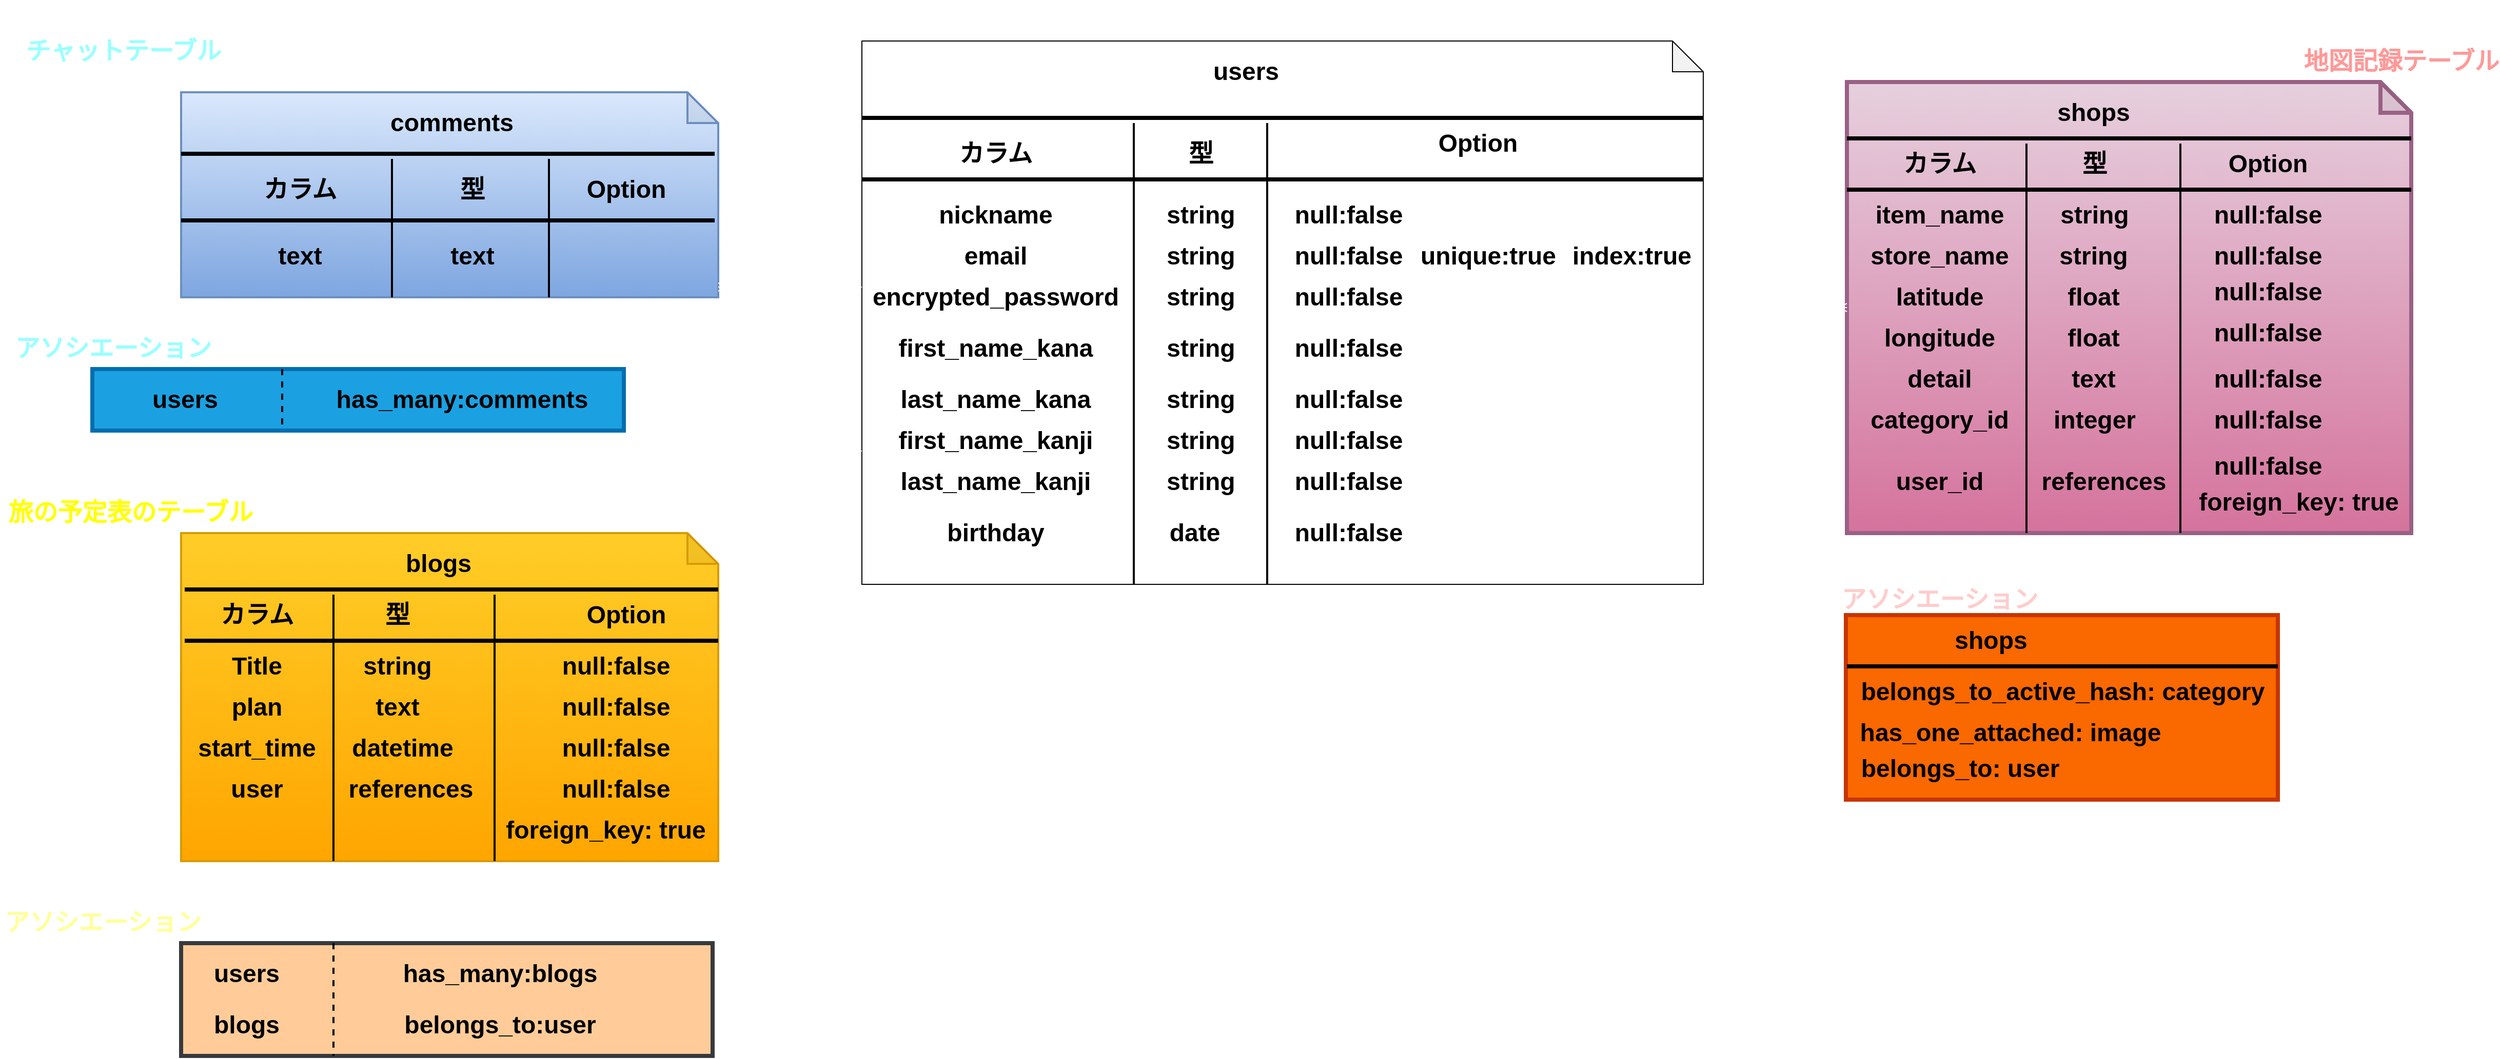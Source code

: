 <mxfile version="13.10.0" type="embed" pages="2">
    <diagram id="EYS00Xl5QKtKcasFcwsI" name="ページ1">
        <mxGraphModel dx="1430" dy="561" grid="1" gridSize="10" guides="1" tooltips="1" connect="1" arrows="1" fold="1" page="1" pageScale="1" pageWidth="827" pageHeight="1169" math="0" shadow="0">
            <root>
                <mxCell id="0"/>
                <mxCell id="1" parent="0"/>
                <mxCell id="252" value="" style="shape=note;whiteSpace=wrap;html=1;backgroundOutline=1;darkOpacity=0.05;strokeWidth=2;fillColor=#dae8fc;strokeColor=#6c8ebf;gradientColor=#7ea6e0;" vertex="1" parent="1">
                    <mxGeometry x="-623.5" y="90" width="523.5" height="200" as="geometry"/>
                </mxCell>
                <mxCell id="251" value="" style="shape=note;whiteSpace=wrap;html=1;backgroundOutline=1;darkOpacity=0.05;strokeWidth=2;fillColor=#ffcd28;strokeColor=#d79b00;gradientColor=#ffa500;" vertex="1" parent="1">
                    <mxGeometry x="-623.5" y="520" width="523.5" height="320" as="geometry"/>
                </mxCell>
                <mxCell id="2" value="" style="shape=note;whiteSpace=wrap;html=1;backgroundOutline=1;darkOpacity=0.05;" parent="1" vertex="1">
                    <mxGeometry x="40" y="40" width="820" height="530" as="geometry"/>
                </mxCell>
                <mxCell id="3" value="" style="line;strokeWidth=4;html=1;perimeter=backbonePerimeter;points=[];outlineConnect=0;" parent="1" vertex="1">
                    <mxGeometry x="40" y="110" width="820" height="10" as="geometry"/>
                </mxCell>
                <mxCell id="4" value="users" style="text;strokeColor=none;fillColor=none;html=1;fontSize=24;fontStyle=1;verticalAlign=middle;align=center;" parent="1" vertex="1">
                    <mxGeometry x="364" y="50" width="100" height="40" as="geometry"/>
                </mxCell>
                <mxCell id="5" value="nickname" style="text;strokeColor=none;fillColor=none;html=1;fontSize=24;fontStyle=1;verticalAlign=middle;align=center;" parent="1" vertex="1">
                    <mxGeometry x="120" y="190" width="100" height="40" as="geometry"/>
                </mxCell>
                <mxCell id="6" value="encrypted_password" style="text;strokeColor=none;fillColor=none;html=1;fontSize=24;fontStyle=1;verticalAlign=middle;align=center;" parent="1" vertex="1">
                    <mxGeometry x="120" y="270" width="100" height="40" as="geometry"/>
                </mxCell>
                <mxCell id="7" value="email" style="text;strokeColor=none;fillColor=none;html=1;fontSize=24;fontStyle=1;verticalAlign=middle;align=center;" parent="1" vertex="1">
                    <mxGeometry x="120" y="230" width="100" height="40" as="geometry"/>
                </mxCell>
                <mxCell id="8" value="first_name_kanji" style="text;strokeColor=none;fillColor=none;html=1;fontSize=24;fontStyle=1;verticalAlign=middle;align=center;" parent="1" vertex="1">
                    <mxGeometry x="120" y="410" width="100" height="40" as="geometry"/>
                </mxCell>
                <mxCell id="9" value="last_name_kanji" style="text;html=1;fontSize=24;fontStyle=1;verticalAlign=middle;align=center;" parent="1" vertex="1">
                    <mxGeometry x="120" y="450" width="100" height="40" as="geometry"/>
                </mxCell>
                <mxCell id="10" value="first_name_kana" style="text;strokeColor=none;fillColor=none;html=1;fontSize=24;fontStyle=1;verticalAlign=middle;align=center;" parent="1" vertex="1">
                    <mxGeometry x="120" y="320" width="100" height="40" as="geometry"/>
                </mxCell>
                <mxCell id="11" value="last_name_kana" style="text;strokeColor=none;fillColor=none;html=1;fontSize=24;fontStyle=1;verticalAlign=middle;align=center;" parent="1" vertex="1">
                    <mxGeometry x="120" y="370" width="100" height="40" as="geometry"/>
                </mxCell>
                <mxCell id="12" value="birthday" style="text;strokeColor=none;fillColor=none;html=1;fontSize=24;fontStyle=1;verticalAlign=middle;align=center;" parent="1" vertex="1">
                    <mxGeometry x="120" y="500" width="100" height="40" as="geometry"/>
                </mxCell>
                <mxCell id="13" value="" style="line;strokeWidth=2;direction=south;html=1;" parent="1" vertex="1">
                    <mxGeometry x="300" y="120" width="10" height="450" as="geometry"/>
                </mxCell>
                <mxCell id="14" value="" style="line;strokeWidth=4;html=1;perimeter=backbonePerimeter;points=[];outlineConnect=0;" parent="1" vertex="1">
                    <mxGeometry x="40" y="170" width="820" height="10" as="geometry"/>
                </mxCell>
                <mxCell id="15" value="カラム" style="text;strokeColor=none;fillColor=none;html=1;fontSize=24;fontStyle=1;verticalAlign=middle;align=center;" parent="1" vertex="1">
                    <mxGeometry x="120" y="130" width="100" height="40" as="geometry"/>
                </mxCell>
                <mxCell id="16" value="型" style="text;strokeColor=none;fillColor=none;html=1;fontSize=24;fontStyle=1;verticalAlign=middle;align=center;" parent="1" vertex="1">
                    <mxGeometry x="320" y="130" width="100" height="40" as="geometry"/>
                </mxCell>
                <mxCell id="17" value="string" style="text;strokeColor=none;fillColor=none;html=1;fontSize=24;fontStyle=1;verticalAlign=middle;align=center;" parent="1" vertex="1">
                    <mxGeometry x="320" y="190" width="100" height="40" as="geometry"/>
                </mxCell>
                <mxCell id="18" value="string" style="text;strokeColor=none;fillColor=none;html=1;fontSize=24;fontStyle=1;verticalAlign=middle;align=center;" parent="1" vertex="1">
                    <mxGeometry x="320" y="230" width="100" height="40" as="geometry"/>
                </mxCell>
                <mxCell id="19" value="string" style="text;strokeColor=none;fillColor=none;html=1;fontSize=24;fontStyle=1;verticalAlign=middle;align=center;" parent="1" vertex="1">
                    <mxGeometry x="320" y="270" width="100" height="40" as="geometry"/>
                </mxCell>
                <mxCell id="20" value="string" style="text;strokeColor=none;fillColor=none;html=1;fontSize=24;fontStyle=1;verticalAlign=middle;align=center;" parent="1" vertex="1">
                    <mxGeometry x="320" y="320" width="100" height="40" as="geometry"/>
                </mxCell>
                <mxCell id="21" value="string" style="text;strokeColor=none;fillColor=none;html=1;fontSize=24;fontStyle=1;verticalAlign=middle;align=center;" parent="1" vertex="1">
                    <mxGeometry x="320" y="370" width="100" height="40" as="geometry"/>
                </mxCell>
                <mxCell id="22" value="string" style="text;strokeColor=none;fillColor=none;html=1;fontSize=24;fontStyle=1;verticalAlign=middle;align=center;" parent="1" vertex="1">
                    <mxGeometry x="320" y="410" width="100" height="40" as="geometry"/>
                </mxCell>
                <mxCell id="23" value="string" style="text;strokeColor=none;fillColor=none;html=1;fontSize=24;fontStyle=1;verticalAlign=middle;align=center;" parent="1" vertex="1">
                    <mxGeometry x="320" y="450" width="100" height="40" as="geometry"/>
                </mxCell>
                <mxCell id="24" value="date" style="text;strokeColor=none;fillColor=none;html=1;fontSize=24;fontStyle=1;verticalAlign=middle;align=center;" parent="1" vertex="1">
                    <mxGeometry x="314" y="500" width="100" height="40" as="geometry"/>
                </mxCell>
                <mxCell id="25" value="" style="line;strokeWidth=2;direction=south;html=1;" parent="1" vertex="1">
                    <mxGeometry x="430" y="120" width="10" height="450" as="geometry"/>
                </mxCell>
                <mxCell id="26" value="Option" style="text;strokeColor=none;fillColor=none;html=1;fontSize=24;fontStyle=1;verticalAlign=middle;align=center;" parent="1" vertex="1">
                    <mxGeometry x="590" y="120" width="100" height="40" as="geometry"/>
                </mxCell>
                <mxCell id="27" value="null:false" style="text;strokeColor=none;fillColor=none;html=1;fontSize=24;fontStyle=1;verticalAlign=middle;align=center;" parent="1" vertex="1">
                    <mxGeometry x="464" y="190" width="100" height="40" as="geometry"/>
                </mxCell>
                <mxCell id="28" value="null:false" style="text;strokeColor=none;fillColor=none;html=1;fontSize=24;fontStyle=1;verticalAlign=middle;align=center;" parent="1" vertex="1">
                    <mxGeometry x="464" y="230" width="100" height="40" as="geometry"/>
                </mxCell>
                <mxCell id="29" value="null:false" style="text;strokeColor=none;fillColor=none;html=1;fontSize=24;fontStyle=1;verticalAlign=middle;align=center;" parent="1" vertex="1">
                    <mxGeometry x="464" y="270" width="100" height="40" as="geometry"/>
                </mxCell>
                <mxCell id="30" value="null:false" style="text;strokeColor=none;fillColor=none;html=1;fontSize=24;fontStyle=1;verticalAlign=middle;align=center;" parent="1" vertex="1">
                    <mxGeometry x="464" y="320" width="100" height="40" as="geometry"/>
                </mxCell>
                <mxCell id="31" value="null:false" style="text;strokeColor=none;fillColor=none;html=1;fontSize=24;fontStyle=1;verticalAlign=middle;align=center;" parent="1" vertex="1">
                    <mxGeometry x="464" y="370" width="100" height="40" as="geometry"/>
                </mxCell>
                <mxCell id="32" value="null:false" style="text;strokeColor=none;fillColor=none;html=1;fontSize=24;fontStyle=1;verticalAlign=middle;align=center;" parent="1" vertex="1">
                    <mxGeometry x="464" y="410" width="100" height="40" as="geometry"/>
                </mxCell>
                <mxCell id="33" value="null:false" style="text;strokeColor=none;fillColor=none;html=1;fontSize=24;fontStyle=1;verticalAlign=middle;align=center;" parent="1" vertex="1">
                    <mxGeometry x="464" y="450" width="100" height="40" as="geometry"/>
                </mxCell>
                <mxCell id="34" value="null:false" style="text;strokeColor=none;fillColor=none;html=1;fontSize=24;fontStyle=1;verticalAlign=middle;align=center;" parent="1" vertex="1">
                    <mxGeometry x="464" y="500" width="100" height="40" as="geometry"/>
                </mxCell>
                <mxCell id="35" value="unique:true" style="text;strokeColor=none;fillColor=none;html=1;fontSize=24;fontStyle=1;verticalAlign=middle;align=center;" parent="1" vertex="1">
                    <mxGeometry x="600" y="230" width="100" height="40" as="geometry"/>
                </mxCell>
                <mxCell id="36" value="index:true" style="text;strokeColor=none;fillColor=none;html=1;fontSize=24;fontStyle=1;verticalAlign=middle;align=center;" parent="1" vertex="1">
                    <mxGeometry x="740" y="230" width="100" height="40" as="geometry"/>
                </mxCell>
                <mxCell id="63" value="comments" style="text;strokeColor=none;fillColor=none;html=1;fontSize=24;fontStyle=1;verticalAlign=middle;align=center;" parent="1" vertex="1">
                    <mxGeometry x="-410" y="100" width="100" height="40" as="geometry"/>
                </mxCell>
                <mxCell id="64" value="" style="line;strokeWidth=4;html=1;perimeter=backbonePerimeter;points=[];outlineConnect=0;" parent="1" vertex="1">
                    <mxGeometry x="-623.5" y="145" width="520" height="10" as="geometry"/>
                </mxCell>
                <mxCell id="65" value="" style="line;strokeWidth=4;html=1;perimeter=backbonePerimeter;points=[];outlineConnect=0;" parent="1" vertex="1">
                    <mxGeometry x="-623.5" y="210" width="520" height="10" as="geometry"/>
                </mxCell>
                <mxCell id="66" value="カラム" style="text;strokeColor=none;fillColor=none;html=1;fontSize=24;fontStyle=1;verticalAlign=middle;align=center;" parent="1" vertex="1">
                    <mxGeometry x="-558" y="165" width="100" height="40" as="geometry"/>
                </mxCell>
                <mxCell id="67" value="型" style="text;strokeColor=none;fillColor=none;html=1;fontSize=24;fontStyle=1;verticalAlign=middle;align=center;" parent="1" vertex="1">
                    <mxGeometry x="-390" y="165" width="100" height="40" as="geometry"/>
                </mxCell>
                <mxCell id="68" value="Option" style="text;strokeColor=none;fillColor=none;html=1;fontSize=24;fontStyle=1;verticalAlign=middle;align=center;" parent="1" vertex="1">
                    <mxGeometry x="-240" y="165" width="100" height="40" as="geometry"/>
                </mxCell>
                <mxCell id="69" value="" style="line;strokeWidth=2;direction=south;html=1;" parent="1" vertex="1">
                    <mxGeometry x="-423" y="155" width="10" height="135" as="geometry"/>
                </mxCell>
                <mxCell id="70" value="" style="line;strokeWidth=2;direction=south;html=1;" parent="1" vertex="1">
                    <mxGeometry x="-270" y="155" width="10" height="135" as="geometry"/>
                </mxCell>
                <mxCell id="71" value="text" style="text;strokeColor=none;fillColor=none;html=1;fontSize=24;fontStyle=1;verticalAlign=middle;align=center;" parent="1" vertex="1">
                    <mxGeometry x="-558" y="230" width="100" height="40" as="geometry"/>
                </mxCell>
                <mxCell id="72" value="text" style="text;strokeColor=none;fillColor=none;html=1;fontSize=24;fontStyle=1;verticalAlign=middle;align=center;" parent="1" vertex="1">
                    <mxGeometry x="-390" y="230" width="100" height="40" as="geometry"/>
                </mxCell>
                <mxCell id="81" value="チャットテーブル" style="text;html=1;fontSize=24;fontStyle=1;verticalAlign=middle;align=center;fontColor=#99FFFF;" parent="1" vertex="1">
                    <mxGeometry x="-800" width="240" height="100" as="geometry"/>
                </mxCell>
                <mxCell id="82" value="アソシエーション" style="text;strokeColor=none;fillColor=none;html=1;fontSize=24;fontStyle=1;verticalAlign=middle;align=center;fontColor=#99FFFF;" parent="1" vertex="1">
                    <mxGeometry x="-740" y="320" width="100" height="40" as="geometry"/>
                </mxCell>
                <mxCell id="83" value="" style="rounded=0;whiteSpace=wrap;html=1;strokeWidth=4;fillColor=#1ba1e2;strokeColor=#006EAF;fontColor=#ffffff;" parent="1" vertex="1">
                    <mxGeometry x="-710" y="360" width="518" height="60" as="geometry"/>
                </mxCell>
                <mxCell id="84" value="users" style="text;strokeColor=none;fillColor=none;html=1;fontSize=24;fontStyle=1;verticalAlign=middle;align=center;" parent="1" vertex="1">
                    <mxGeometry x="-670" y="370" width="100" height="40" as="geometry"/>
                </mxCell>
                <mxCell id="88" value="has_many:comments" style="text;strokeColor=none;fillColor=none;html=1;fontSize=24;fontStyle=1;verticalAlign=middle;align=center;" parent="1" vertex="1">
                    <mxGeometry x="-400" y="370" width="100" height="40" as="geometry"/>
                </mxCell>
                <mxCell id="156" value="" style="shape=note;whiteSpace=wrap;html=1;backgroundOutline=1;darkOpacity=0.05;strokeWidth=4;gradientColor=#d5739d;fillColor=#e6d0de;strokeColor=#996185;" parent="1" vertex="1">
                    <mxGeometry x="1000" y="80" width="550" height="440" as="geometry"/>
                </mxCell>
                <mxCell id="157" value="shops" style="text;strokeColor=none;fillColor=none;html=1;fontSize=24;fontStyle=1;verticalAlign=middle;align=center;" parent="1" vertex="1">
                    <mxGeometry x="1190" y="90" width="100" height="40" as="geometry"/>
                </mxCell>
                <mxCell id="158" value="" style="line;strokeWidth=4;html=1;perimeter=backbonePerimeter;points=[];outlineConnect=0;gradientColor=none;fontColor=#FFFFFF;" parent="1" vertex="1">
                    <mxGeometry x="1000" y="130" width="550" height="10" as="geometry"/>
                </mxCell>
                <mxCell id="159" value="" style="line;strokeWidth=4;html=1;perimeter=backbonePerimeter;points=[];outlineConnect=0;gradientColor=none;fontColor=#FFFFFF;" parent="1" vertex="1">
                    <mxGeometry x="1000" y="180" width="550" height="10" as="geometry"/>
                </mxCell>
                <mxCell id="160" value="カラム" style="text;strokeColor=none;fillColor=none;html=1;fontSize=24;fontStyle=1;verticalAlign=middle;align=center;" parent="1" vertex="1">
                    <mxGeometry x="1040" y="140" width="100" height="40" as="geometry"/>
                </mxCell>
                <mxCell id="161" value="型" style="text;strokeColor=none;fillColor=none;html=1;fontSize=24;fontStyle=1;verticalAlign=middle;align=center;" parent="1" vertex="1">
                    <mxGeometry x="1191" y="140" width="100" height="40" as="geometry"/>
                </mxCell>
                <mxCell id="162" value="Option" style="text;strokeColor=none;fillColor=none;html=1;fontSize=24;fontStyle=1;verticalAlign=middle;align=center;" parent="1" vertex="1">
                    <mxGeometry x="1360" y="140" width="100" height="40" as="geometry"/>
                </mxCell>
                <mxCell id="163" value="store_name" style="text;strokeColor=none;fillColor=none;html=1;fontSize=24;fontStyle=1;verticalAlign=middle;align=center;" parent="1" vertex="1">
                    <mxGeometry x="1040" y="230" width="100" height="40" as="geometry"/>
                </mxCell>
                <mxCell id="164" value="item_name" style="text;strokeColor=none;fillColor=none;html=1;fontSize=24;fontStyle=1;verticalAlign=middle;align=center;" parent="1" vertex="1">
                    <mxGeometry x="1040" y="190" width="100" height="40" as="geometry"/>
                </mxCell>
                <mxCell id="166" value="category_id" style="text;strokeColor=none;fillColor=none;html=1;fontSize=24;fontStyle=1;verticalAlign=middle;align=center;" parent="1" vertex="1">
                    <mxGeometry x="1040" y="390" width="100" height="40" as="geometry"/>
                </mxCell>
                <mxCell id="167" value="" style="line;strokeWidth=2;direction=south;html=1;gradientColor=none;fontColor=#FFFFFF;" parent="1" vertex="1">
                    <mxGeometry x="1170" y="140" width="10" height="380" as="geometry"/>
                </mxCell>
                <mxCell id="168" value="string" style="text;strokeColor=none;fillColor=none;html=1;fontSize=24;fontStyle=1;verticalAlign=middle;align=center;" parent="1" vertex="1">
                    <mxGeometry x="1191" y="190" width="100" height="40" as="geometry"/>
                </mxCell>
                <mxCell id="169" value="integer" style="text;strokeColor=none;fillColor=none;html=1;fontSize=24;fontStyle=1;verticalAlign=middle;align=center;" parent="1" vertex="1">
                    <mxGeometry x="1191" y="390" width="100" height="40" as="geometry"/>
                </mxCell>
                <mxCell id="170" value="" style="line;strokeWidth=2;direction=south;html=1;gradientColor=none;fontColor=#FFFFFF;" parent="1" vertex="1">
                    <mxGeometry x="1320" y="140" width="10" height="380" as="geometry"/>
                </mxCell>
                <mxCell id="171" value="text" style="text;strokeColor=none;fillColor=none;html=1;fontSize=24;fontStyle=1;verticalAlign=middle;align=center;" parent="1" vertex="1">
                    <mxGeometry x="1190" y="350" width="100" height="40" as="geometry"/>
                </mxCell>
                <mxCell id="173" value="null:false" style="text;strokeColor=none;fillColor=none;html=1;fontSize=24;fontStyle=1;verticalAlign=middle;align=center;" parent="1" vertex="1">
                    <mxGeometry x="1360" y="190" width="100" height="40" as="geometry"/>
                </mxCell>
                <mxCell id="174" value="null:false" style="text;strokeColor=none;fillColor=none;html=1;fontSize=24;fontStyle=1;verticalAlign=middle;align=center;" parent="1" vertex="1">
                    <mxGeometry x="1360" y="230" width="100" height="40" as="geometry"/>
                </mxCell>
                <mxCell id="175" value="null:false" style="text;strokeColor=none;fillColor=none;html=1;fontSize=24;fontStyle=1;verticalAlign=middle;align=center;" parent="1" vertex="1">
                    <mxGeometry x="1360" y="305" width="100" height="40" as="geometry"/>
                </mxCell>
                <mxCell id="178" value="地図記録テーブル" style="text;strokeColor=none;fillColor=none;html=1;fontSize=24;fontStyle=1;verticalAlign=middle;align=center;fontColor=#FF9999;" parent="1" vertex="1">
                    <mxGeometry x="1490" y="40" width="100" height="40" as="geometry"/>
                </mxCell>
                <mxCell id="179" value="" style="endArrow=ERmany;html=1;strokeWidth=1;fontColor=#FF9999;strokeColor=#FFFFFF;startArrow=ERone;startFill=0;endFill=0;entryX=0;entryY=0.5;entryDx=0;entryDy=0;entryPerimeter=0;exitX=1.005;exitY=0.494;exitDx=0;exitDy=0;exitPerimeter=0;" parent="1" source="2" target="156" edge="1">
                    <mxGeometry width="50" height="50" relative="1" as="geometry">
                        <mxPoint x="1122" y="271" as="sourcePoint"/>
                        <mxPoint x="970" y="370" as="targetPoint"/>
                        <Array as="points"/>
                    </mxGeometry>
                </mxCell>
                <mxCell id="180" value="" style="rounded=0;whiteSpace=wrap;html=1;strokeWidth=4;fillColor=#fa6800;strokeColor=#C73500;fontColor=#ffffff;" parent="1" vertex="1">
                    <mxGeometry x="999" y="600" width="421" height="180" as="geometry"/>
                </mxCell>
                <mxCell id="181" value="アソシエーション" style="text;strokeColor=none;fillColor=none;html=1;fontSize=24;fontStyle=1;verticalAlign=middle;align=center;fontColor=#FFCCCC;" parent="1" vertex="1">
                    <mxGeometry x="1040" y="565" width="100" height="40" as="geometry"/>
                </mxCell>
                <mxCell id="182" value="belongs_to_active_hash: category" style="text;strokeColor=none;fillColor=none;html=1;fontSize=24;fontStyle=1;verticalAlign=middle;align=center;" parent="1" vertex="1">
                    <mxGeometry x="1160" y="655" width="100" height="40" as="geometry"/>
                </mxCell>
                <mxCell id="183" value="" style="line;strokeWidth=4;html=1;perimeter=backbonePerimeter;points=[];outlineConnect=0;gradientColor=none;fontColor=#FFCCCC;" parent="1" vertex="1">
                    <mxGeometry x="1000" y="645" width="420" height="10" as="geometry"/>
                </mxCell>
                <mxCell id="184" value="has_one_attached: image" style="text;strokeColor=none;fillColor=none;html=1;fontSize=24;fontStyle=1;verticalAlign=middle;align=center;" parent="1" vertex="1">
                    <mxGeometry x="1109" y="695" width="100" height="40" as="geometry"/>
                </mxCell>
                <mxCell id="185" value="shops" style="text;strokeColor=none;fillColor=none;html=1;fontSize=24;fontStyle=1;verticalAlign=middle;align=center;" parent="1" vertex="1">
                    <mxGeometry x="1090" y="605" width="100" height="40" as="geometry"/>
                </mxCell>
                <mxCell id="188" value="belongs_to: user" style="text;strokeColor=none;fillColor=none;html=1;fontSize=24;fontStyle=1;verticalAlign=middle;align=center;" parent="1" vertex="1">
                    <mxGeometry x="1060" y="730" width="100" height="40" as="geometry"/>
                </mxCell>
                <mxCell id="191" value="null:false" style="text;strokeColor=none;fillColor=none;html=1;fontSize=24;fontStyle=1;verticalAlign=middle;align=center;" parent="1" vertex="1">
                    <mxGeometry x="1360" y="265" width="100" height="40" as="geometry"/>
                </mxCell>
                <mxCell id="192" value="string" style="text;strokeColor=none;fillColor=none;html=1;fontSize=24;fontStyle=1;verticalAlign=middle;align=center;" parent="1" vertex="1">
                    <mxGeometry x="1190" y="230" width="100" height="40" as="geometry"/>
                </mxCell>
                <mxCell id="195" value="latitude" style="text;strokeColor=none;fillColor=none;html=1;fontSize=24;fontStyle=1;verticalAlign=middle;align=center;" parent="1" vertex="1">
                    <mxGeometry x="1040" y="270" width="100" height="40" as="geometry"/>
                </mxCell>
                <mxCell id="196" value="longitude" style="text;strokeColor=none;fillColor=none;html=1;fontSize=24;fontStyle=1;verticalAlign=middle;align=center;" parent="1" vertex="1">
                    <mxGeometry x="1040" y="310" width="100" height="40" as="geometry"/>
                </mxCell>
                <mxCell id="197" value="detail" style="text;strokeColor=none;fillColor=none;html=1;fontSize=24;fontStyle=1;verticalAlign=middle;align=center;" parent="1" vertex="1">
                    <mxGeometry x="1040" y="350" width="100" height="40" as="geometry"/>
                </mxCell>
                <mxCell id="198" value="user_id" style="text;strokeColor=none;fillColor=none;html=1;fontSize=24;fontStyle=1;verticalAlign=middle;align=center;" parent="1" vertex="1">
                    <mxGeometry x="1040" y="450" width="100" height="40" as="geometry"/>
                </mxCell>
                <mxCell id="199" value="float" style="text;strokeColor=none;fillColor=none;html=1;fontSize=24;fontStyle=1;verticalAlign=middle;align=center;" parent="1" vertex="1">
                    <mxGeometry x="1190" y="270" width="100" height="40" as="geometry"/>
                </mxCell>
                <mxCell id="200" value="float" style="text;strokeColor=none;fillColor=none;html=1;fontSize=24;fontStyle=1;verticalAlign=middle;align=center;" parent="1" vertex="1">
                    <mxGeometry x="1190" y="310" width="100" height="40" as="geometry"/>
                </mxCell>
                <mxCell id="201" value="references" style="text;strokeColor=none;fillColor=none;html=1;fontSize=24;fontStyle=1;verticalAlign=middle;align=center;" parent="1" vertex="1">
                    <mxGeometry x="1200" y="450" width="100" height="40" as="geometry"/>
                </mxCell>
                <mxCell id="202" value="null:false" style="text;strokeColor=none;fillColor=none;html=1;fontSize=24;fontStyle=1;verticalAlign=middle;align=center;" parent="1" vertex="1">
                    <mxGeometry x="1360" y="350" width="100" height="40" as="geometry"/>
                </mxCell>
                <mxCell id="203" value="null:false" style="text;strokeColor=none;fillColor=none;html=1;fontSize=24;fontStyle=1;verticalAlign=middle;align=center;" parent="1" vertex="1">
                    <mxGeometry x="1360" y="390" width="100" height="40" as="geometry"/>
                </mxCell>
                <mxCell id="205" value="null:false" style="text;strokeColor=none;fillColor=none;html=1;fontSize=24;fontStyle=1;verticalAlign=middle;align=center;" parent="1" vertex="1">
                    <mxGeometry x="1360" y="435" width="100" height="40" as="geometry"/>
                </mxCell>
                <mxCell id="207" value="foreign_key: true" style="text;strokeColor=none;fillColor=none;html=1;fontSize=24;fontStyle=1;verticalAlign=middle;align=center;" parent="1" vertex="1">
                    <mxGeometry x="1390" y="470" width="100" height="40" as="geometry"/>
                </mxCell>
                <mxCell id="208" value="" style="endArrow=ERmany;html=1;endFill=0;strokeColor=#FFFFFF;" parent="1" edge="1">
                    <mxGeometry width="50" height="50" relative="1" as="geometry">
                        <mxPoint x="40" y="280" as="sourcePoint"/>
                        <mxPoint x="-100" y="280" as="targetPoint"/>
                    </mxGeometry>
                </mxCell>
                <mxCell id="217" value="" style="line;strokeWidth=2;direction=south;html=1;dashed=1;" parent="1" vertex="1">
                    <mxGeometry x="-530" y="360" width="10" height="60" as="geometry"/>
                </mxCell>
                <mxCell id="218" value="旅の予定表のテーブル" style="text;html=1;fontSize=24;fontStyle=1;verticalAlign=middle;align=center;fontColor=#FFFF00;" vertex="1" parent="1">
                    <mxGeometry x="-723.5" y="480" width="100" height="40" as="geometry"/>
                </mxCell>
                <mxCell id="220" value="blogs" style="text;strokeColor=none;fillColor=none;html=1;fontSize=24;fontStyle=1;verticalAlign=middle;align=center;" vertex="1" parent="1">
                    <mxGeometry x="-423" y="530" width="100" height="40" as="geometry"/>
                </mxCell>
                <mxCell id="221" value="" style="line;strokeWidth=4;html=1;fontColor=#FFFF00;" vertex="1" parent="1">
                    <mxGeometry x="-620" y="570" width="520" height="10" as="geometry"/>
                </mxCell>
                <mxCell id="222" value="" style="line;strokeWidth=4;html=1;fontColor=#FFFF00;" vertex="1" parent="1">
                    <mxGeometry x="-620" y="620" width="520" height="10" as="geometry"/>
                </mxCell>
                <mxCell id="223" value="Title" style="text;strokeColor=none;fillColor=none;html=1;fontSize=24;fontStyle=1;verticalAlign=middle;align=center;" vertex="1" parent="1">
                    <mxGeometry x="-600" y="630" width="100" height="40" as="geometry"/>
                </mxCell>
                <mxCell id="224" value="カラム" style="text;strokeColor=none;fillColor=none;html=1;fontSize=24;fontStyle=1;verticalAlign=middle;align=center;" vertex="1" parent="1">
                    <mxGeometry x="-600" y="580" width="100" height="40" as="geometry"/>
                </mxCell>
                <mxCell id="225" value="型" style="text;strokeColor=none;fillColor=none;html=1;fontSize=24;fontStyle=1;verticalAlign=middle;align=center;" vertex="1" parent="1">
                    <mxGeometry x="-463" y="580" width="100" height="40" as="geometry"/>
                </mxCell>
                <mxCell id="226" value="Option" style="text;strokeColor=none;fillColor=none;html=1;fontSize=24;fontStyle=1;verticalAlign=middle;align=center;" vertex="1" parent="1">
                    <mxGeometry x="-240" y="580" width="100" height="40" as="geometry"/>
                </mxCell>
                <mxCell id="227" value="" style="line;strokeWidth=2;direction=south;html=1;perimeter=backbonePerimeter;points=[];outlineConnect=0;fontColor=#FFFF00;" vertex="1" parent="1">
                    <mxGeometry x="-480" y="580" width="10" height="260" as="geometry"/>
                </mxCell>
                <mxCell id="228" value="plan" style="text;strokeColor=none;fillColor=none;html=1;fontSize=24;fontStyle=1;verticalAlign=middle;align=center;" vertex="1" parent="1">
                    <mxGeometry x="-600" y="670" width="100" height="40" as="geometry"/>
                </mxCell>
                <mxCell id="229" value="start_time" style="text;strokeColor=none;fillColor=none;html=1;fontSize=24;fontStyle=1;verticalAlign=middle;align=center;" vertex="1" parent="1">
                    <mxGeometry x="-600" y="710" width="100" height="40" as="geometry"/>
                </mxCell>
                <mxCell id="230" value="user" style="text;strokeColor=none;fillColor=none;html=1;fontSize=24;fontStyle=1;verticalAlign=middle;align=center;" vertex="1" parent="1">
                    <mxGeometry x="-600" y="750" width="100" height="40" as="geometry"/>
                </mxCell>
                <mxCell id="231" value="string" style="text;strokeColor=none;fillColor=none;html=1;fontSize=24;fontStyle=1;verticalAlign=middle;align=center;" vertex="1" parent="1">
                    <mxGeometry x="-463" y="630" width="100" height="40" as="geometry"/>
                </mxCell>
                <mxCell id="232" value="text" style="text;strokeColor=none;fillColor=none;html=1;fontSize=24;fontStyle=1;verticalAlign=middle;align=center;" vertex="1" parent="1">
                    <mxGeometry x="-463" y="670" width="100" height="40" as="geometry"/>
                </mxCell>
                <mxCell id="233" value="datetime" style="text;strokeColor=none;fillColor=none;html=1;fontSize=24;fontStyle=1;verticalAlign=middle;align=center;" vertex="1" parent="1">
                    <mxGeometry x="-458" y="710" width="100" height="40" as="geometry"/>
                </mxCell>
                <mxCell id="234" value="references" style="text;strokeColor=none;fillColor=none;html=1;fontSize=24;fontStyle=1;verticalAlign=middle;align=center;" vertex="1" parent="1">
                    <mxGeometry x="-450" y="750" width="100" height="40" as="geometry"/>
                </mxCell>
                <mxCell id="235" value="" style="line;strokeWidth=2;direction=south;html=1;fontColor=#FFFF00;" vertex="1" parent="1">
                    <mxGeometry x="-323" y="580" width="10" height="260" as="geometry"/>
                </mxCell>
                <mxCell id="236" value="null:false" style="text;strokeColor=none;fillColor=none;html=1;fontSize=24;fontStyle=1;verticalAlign=middle;align=center;" vertex="1" parent="1">
                    <mxGeometry x="-250" y="630" width="100" height="40" as="geometry"/>
                </mxCell>
                <mxCell id="237" value="foreign_key: true" style="text;strokeColor=none;fillColor=none;html=1;fontSize=24;fontStyle=1;verticalAlign=middle;align=center;" vertex="1" parent="1">
                    <mxGeometry x="-260" y="790" width="100" height="40" as="geometry"/>
                </mxCell>
                <mxCell id="239" value="null:false" style="text;strokeColor=none;fillColor=none;html=1;fontSize=24;fontStyle=1;verticalAlign=middle;align=center;" vertex="1" parent="1">
                    <mxGeometry x="-250" y="670" width="100" height="40" as="geometry"/>
                </mxCell>
                <mxCell id="240" value="null:false" style="text;strokeColor=none;fillColor=none;html=1;fontSize=24;fontStyle=1;verticalAlign=middle;align=center;" vertex="1" parent="1">
                    <mxGeometry x="-250" y="710" width="100" height="40" as="geometry"/>
                </mxCell>
                <mxCell id="241" value="null:false" style="text;strokeColor=none;fillColor=none;html=1;fontSize=24;fontStyle=1;verticalAlign=middle;align=center;" vertex="1" parent="1">
                    <mxGeometry x="-250" y="750" width="100" height="40" as="geometry"/>
                </mxCell>
                <mxCell id="242" value="" style="endArrow=ERmany;html=1;fontColor=#FFFF00;exitX=1.006;exitY=0.375;exitDx=0;exitDy=0;exitPerimeter=0;rounded=0;endFill=0;startArrow=ERone;startFill=0;strokeColor=#FFFFFF;" edge="1" parent="1">
                    <mxGeometry width="50" height="50" relative="1" as="geometry">
                        <mxPoint x="40" y="440" as="sourcePoint"/>
                        <mxPoint x="-99" y="640" as="targetPoint"/>
                        <Array as="points">
                            <mxPoint x="-40" y="440"/>
                            <mxPoint x="-40" y="640"/>
                        </Array>
                    </mxGeometry>
                </mxCell>
                <mxCell id="243" value="アソシエーション" style="text;strokeColor=none;fillColor=none;html=1;fontSize=24;fontStyle=1;verticalAlign=middle;align=center;fontColor=#FFFF99;" vertex="1" parent="1">
                    <mxGeometry x="-750" y="880" width="100" height="40" as="geometry"/>
                </mxCell>
                <mxCell id="245" value="" style="rounded=0;whiteSpace=wrap;html=1;strokeWidth=4;strokeColor=#36393d;fillColor=#ffcc99;" vertex="1" parent="1">
                    <mxGeometry x="-623.5" y="920" width="518" height="110" as="geometry"/>
                </mxCell>
                <mxCell id="246" value="users" style="text;strokeColor=none;fillColor=none;html=1;fontSize=24;fontStyle=1;verticalAlign=middle;align=center;" vertex="1" parent="1">
                    <mxGeometry x="-610" y="930" width="100" height="40" as="geometry"/>
                </mxCell>
                <mxCell id="247" value="has_many:blogs" style="text;strokeColor=none;fillColor=none;html=1;fontSize=24;fontStyle=1;verticalAlign=middle;align=center;" vertex="1" parent="1">
                    <mxGeometry x="-363" y="930" width="100" height="40" as="geometry"/>
                </mxCell>
                <mxCell id="248" value="" style="line;strokeWidth=2;direction=south;html=1;dashed=1;" vertex="1" parent="1">
                    <mxGeometry x="-480" y="920" width="10" height="110" as="geometry"/>
                </mxCell>
                <mxCell id="249" value="blogs" style="text;strokeColor=none;fillColor=none;html=1;fontSize=24;fontStyle=1;verticalAlign=middle;align=center;" vertex="1" parent="1">
                    <mxGeometry x="-610" y="980" width="100" height="40" as="geometry"/>
                </mxCell>
                <mxCell id="250" value="belongs_to:user" style="text;strokeColor=none;fillColor=none;html=1;fontSize=24;fontStyle=1;verticalAlign=middle;align=center;" vertex="1" parent="1">
                    <mxGeometry x="-363" y="980" width="100" height="40" as="geometry"/>
                </mxCell>
            </root>
        </mxGraphModel>
    </diagram>
    <diagram name="ページ2" id="x4npSdTkBwDDk8CsGSiW">
        &#xa;        &#xa;        &#xa;        &#xa;        &#xa;        &#xa;        &#xa;&#xa;&#xa;&#xa;&#xa;&#xa;&#xa;
        <mxGraphModel dx="494" dy="536" grid="1" gridSize="10" guides="1" tooltips="1" connect="1" arrows="1" fold="1" page="1" pageScale="1" pageWidth="827" pageHeight="1169" math="0" shadow="0">
            &#xa;            &#xa;            &#xa;            &#xa;            &#xa;            &#xa;            &#xa;&#xa;&#xa;&#xa;&#xa;&#xa;&#xa;
            <root>
                &#xa;                &#xa;                &#xa;                &#xa;                &#xa;                &#xa;                &#xa;&#xa;&#xa;&#xa;&#xa;&#xa;&#xa;
                <mxCell id="GKiJp9GgvsguXop7L3gZ-0"/>
                &#xa;                &#xa;                &#xa;                &#xa;                &#xa;                &#xa;                &#xa;&#xa;&#xa;&#xa;&#xa;&#xa;&#xa;
                <mxCell id="GKiJp9GgvsguXop7L3gZ-1" parent="GKiJp9GgvsguXop7L3gZ-0"/>
                &#xa;                &#xa;                &#xa;                &#xa;                &#xa;                &#xa;                &#xa;&#xa;&#xa;&#xa;&#xa;&#xa;&#xa;
            </root>
            &#xa;            &#xa;            &#xa;            &#xa;            &#xa;            &#xa;            &#xa;&#xa;&#xa;&#xa;&#xa;&#xa;&#xa;
        </mxGraphModel>
        &#xa;        &#xa;        &#xa;        &#xa;        &#xa;        &#xa;        &#xa;&#xa;&#xa;&#xa;&#xa;&#xa;&#xa;
    </diagram>
</mxfile>